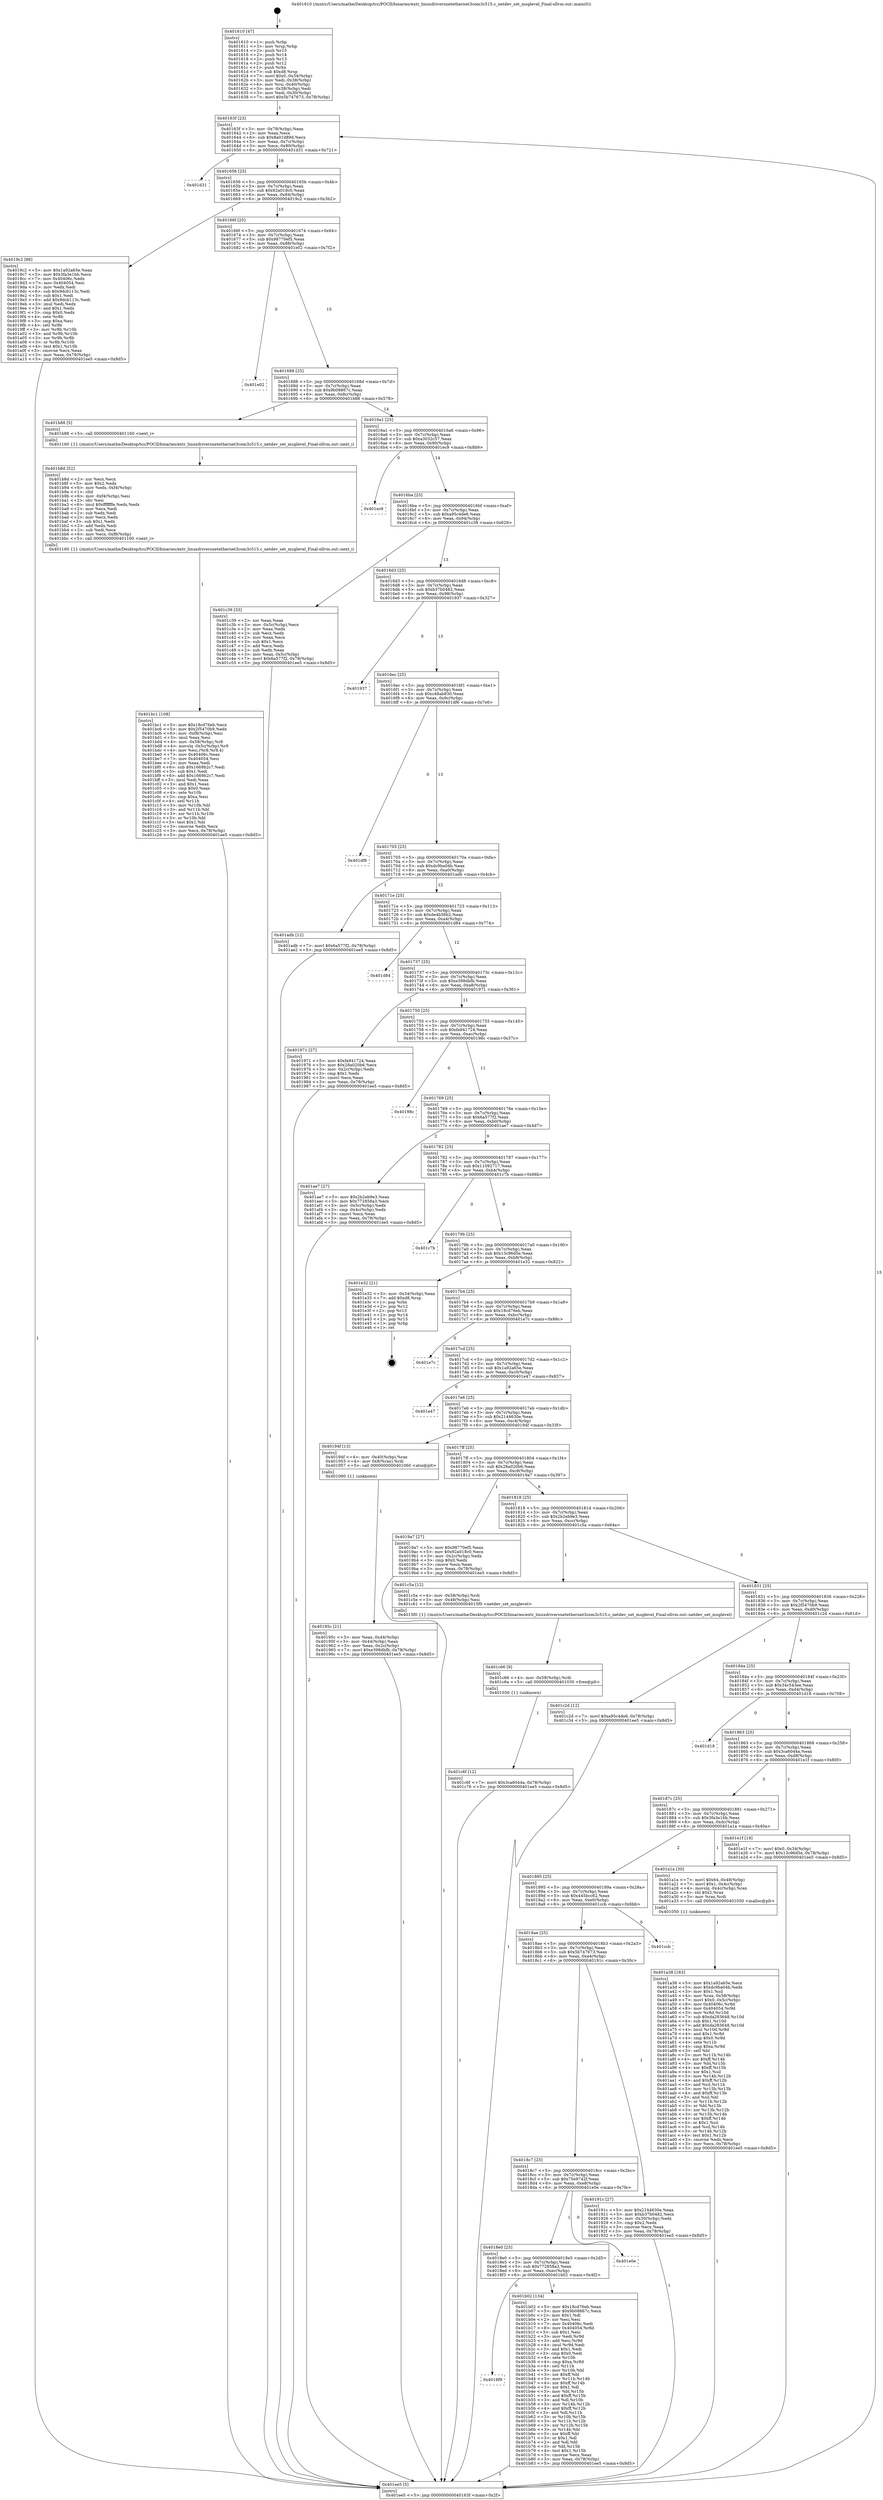 digraph "0x401610" {
  label = "0x401610 (/mnt/c/Users/mathe/Desktop/tcc/POCII/binaries/extr_linuxdriversnetethernet3com3c515.c_netdev_set_msglevel_Final-ollvm.out::main(0))"
  labelloc = "t"
  node[shape=record]

  Entry [label="",width=0.3,height=0.3,shape=circle,fillcolor=black,style=filled]
  "0x40163f" [label="{
     0x40163f [23]\l
     | [instrs]\l
     &nbsp;&nbsp;0x40163f \<+3\>: mov -0x78(%rbp),%eax\l
     &nbsp;&nbsp;0x401642 \<+2\>: mov %eax,%ecx\l
     &nbsp;&nbsp;0x401644 \<+6\>: sub $0x8a01d89d,%ecx\l
     &nbsp;&nbsp;0x40164a \<+3\>: mov %eax,-0x7c(%rbp)\l
     &nbsp;&nbsp;0x40164d \<+3\>: mov %ecx,-0x80(%rbp)\l
     &nbsp;&nbsp;0x401650 \<+6\>: je 0000000000401d31 \<main+0x721\>\l
  }"]
  "0x401d31" [label="{
     0x401d31\l
  }", style=dashed]
  "0x401656" [label="{
     0x401656 [25]\l
     | [instrs]\l
     &nbsp;&nbsp;0x401656 \<+5\>: jmp 000000000040165b \<main+0x4b\>\l
     &nbsp;&nbsp;0x40165b \<+3\>: mov -0x7c(%rbp),%eax\l
     &nbsp;&nbsp;0x40165e \<+5\>: sub $0x92a018c0,%eax\l
     &nbsp;&nbsp;0x401663 \<+6\>: mov %eax,-0x84(%rbp)\l
     &nbsp;&nbsp;0x401669 \<+6\>: je 00000000004019c2 \<main+0x3b2\>\l
  }"]
  Exit [label="",width=0.3,height=0.3,shape=circle,fillcolor=black,style=filled,peripheries=2]
  "0x4019c2" [label="{
     0x4019c2 [88]\l
     | [instrs]\l
     &nbsp;&nbsp;0x4019c2 \<+5\>: mov $0x1a92a65e,%eax\l
     &nbsp;&nbsp;0x4019c7 \<+5\>: mov $0x3fa3e1bb,%ecx\l
     &nbsp;&nbsp;0x4019cc \<+7\>: mov 0x40406c,%edx\l
     &nbsp;&nbsp;0x4019d3 \<+7\>: mov 0x404054,%esi\l
     &nbsp;&nbsp;0x4019da \<+2\>: mov %edx,%edi\l
     &nbsp;&nbsp;0x4019dc \<+6\>: sub $0x9dcb113c,%edi\l
     &nbsp;&nbsp;0x4019e2 \<+3\>: sub $0x1,%edi\l
     &nbsp;&nbsp;0x4019e5 \<+6\>: add $0x9dcb113c,%edi\l
     &nbsp;&nbsp;0x4019eb \<+3\>: imul %edi,%edx\l
     &nbsp;&nbsp;0x4019ee \<+3\>: and $0x1,%edx\l
     &nbsp;&nbsp;0x4019f1 \<+3\>: cmp $0x0,%edx\l
     &nbsp;&nbsp;0x4019f4 \<+4\>: sete %r8b\l
     &nbsp;&nbsp;0x4019f8 \<+3\>: cmp $0xa,%esi\l
     &nbsp;&nbsp;0x4019fb \<+4\>: setl %r9b\l
     &nbsp;&nbsp;0x4019ff \<+3\>: mov %r8b,%r10b\l
     &nbsp;&nbsp;0x401a02 \<+3\>: and %r9b,%r10b\l
     &nbsp;&nbsp;0x401a05 \<+3\>: xor %r9b,%r8b\l
     &nbsp;&nbsp;0x401a08 \<+3\>: or %r8b,%r10b\l
     &nbsp;&nbsp;0x401a0b \<+4\>: test $0x1,%r10b\l
     &nbsp;&nbsp;0x401a0f \<+3\>: cmovne %ecx,%eax\l
     &nbsp;&nbsp;0x401a12 \<+3\>: mov %eax,-0x78(%rbp)\l
     &nbsp;&nbsp;0x401a15 \<+5\>: jmp 0000000000401ee5 \<main+0x8d5\>\l
  }"]
  "0x40166f" [label="{
     0x40166f [25]\l
     | [instrs]\l
     &nbsp;&nbsp;0x40166f \<+5\>: jmp 0000000000401674 \<main+0x64\>\l
     &nbsp;&nbsp;0x401674 \<+3\>: mov -0x7c(%rbp),%eax\l
     &nbsp;&nbsp;0x401677 \<+5\>: sub $0x98770ef5,%eax\l
     &nbsp;&nbsp;0x40167c \<+6\>: mov %eax,-0x88(%rbp)\l
     &nbsp;&nbsp;0x401682 \<+6\>: je 0000000000401e02 \<main+0x7f2\>\l
  }"]
  "0x401c6f" [label="{
     0x401c6f [12]\l
     | [instrs]\l
     &nbsp;&nbsp;0x401c6f \<+7\>: movl $0x3ca6044a,-0x78(%rbp)\l
     &nbsp;&nbsp;0x401c76 \<+5\>: jmp 0000000000401ee5 \<main+0x8d5\>\l
  }"]
  "0x401e02" [label="{
     0x401e02\l
  }", style=dashed]
  "0x401688" [label="{
     0x401688 [25]\l
     | [instrs]\l
     &nbsp;&nbsp;0x401688 \<+5\>: jmp 000000000040168d \<main+0x7d\>\l
     &nbsp;&nbsp;0x40168d \<+3\>: mov -0x7c(%rbp),%eax\l
     &nbsp;&nbsp;0x401690 \<+5\>: sub $0x9b08867c,%eax\l
     &nbsp;&nbsp;0x401695 \<+6\>: mov %eax,-0x8c(%rbp)\l
     &nbsp;&nbsp;0x40169b \<+6\>: je 0000000000401b88 \<main+0x578\>\l
  }"]
  "0x401c66" [label="{
     0x401c66 [9]\l
     | [instrs]\l
     &nbsp;&nbsp;0x401c66 \<+4\>: mov -0x58(%rbp),%rdi\l
     &nbsp;&nbsp;0x401c6a \<+5\>: call 0000000000401030 \<free@plt\>\l
     | [calls]\l
     &nbsp;&nbsp;0x401030 \{1\} (unknown)\l
  }"]
  "0x401b88" [label="{
     0x401b88 [5]\l
     | [instrs]\l
     &nbsp;&nbsp;0x401b88 \<+5\>: call 0000000000401160 \<next_i\>\l
     | [calls]\l
     &nbsp;&nbsp;0x401160 \{1\} (/mnt/c/Users/mathe/Desktop/tcc/POCII/binaries/extr_linuxdriversnetethernet3com3c515.c_netdev_set_msglevel_Final-ollvm.out::next_i)\l
  }"]
  "0x4016a1" [label="{
     0x4016a1 [25]\l
     | [instrs]\l
     &nbsp;&nbsp;0x4016a1 \<+5\>: jmp 00000000004016a6 \<main+0x96\>\l
     &nbsp;&nbsp;0x4016a6 \<+3\>: mov -0x7c(%rbp),%eax\l
     &nbsp;&nbsp;0x4016a9 \<+5\>: sub $0xa3032c57,%eax\l
     &nbsp;&nbsp;0x4016ae \<+6\>: mov %eax,-0x90(%rbp)\l
     &nbsp;&nbsp;0x4016b4 \<+6\>: je 0000000000401ec9 \<main+0x8b9\>\l
  }"]
  "0x401bc1" [label="{
     0x401bc1 [108]\l
     | [instrs]\l
     &nbsp;&nbsp;0x401bc1 \<+5\>: mov $0x18cd76eb,%ecx\l
     &nbsp;&nbsp;0x401bc6 \<+5\>: mov $0x2f5470b9,%edx\l
     &nbsp;&nbsp;0x401bcb \<+6\>: mov -0xf8(%rbp),%esi\l
     &nbsp;&nbsp;0x401bd1 \<+3\>: imul %eax,%esi\l
     &nbsp;&nbsp;0x401bd4 \<+4\>: mov -0x58(%rbp),%r8\l
     &nbsp;&nbsp;0x401bd8 \<+4\>: movslq -0x5c(%rbp),%r9\l
     &nbsp;&nbsp;0x401bdc \<+4\>: mov %esi,(%r8,%r9,4)\l
     &nbsp;&nbsp;0x401be0 \<+7\>: mov 0x40406c,%eax\l
     &nbsp;&nbsp;0x401be7 \<+7\>: mov 0x404054,%esi\l
     &nbsp;&nbsp;0x401bee \<+2\>: mov %eax,%edi\l
     &nbsp;&nbsp;0x401bf0 \<+6\>: sub $0x1669b2c7,%edi\l
     &nbsp;&nbsp;0x401bf6 \<+3\>: sub $0x1,%edi\l
     &nbsp;&nbsp;0x401bf9 \<+6\>: add $0x1669b2c7,%edi\l
     &nbsp;&nbsp;0x401bff \<+3\>: imul %edi,%eax\l
     &nbsp;&nbsp;0x401c02 \<+3\>: and $0x1,%eax\l
     &nbsp;&nbsp;0x401c05 \<+3\>: cmp $0x0,%eax\l
     &nbsp;&nbsp;0x401c08 \<+4\>: sete %r10b\l
     &nbsp;&nbsp;0x401c0c \<+3\>: cmp $0xa,%esi\l
     &nbsp;&nbsp;0x401c0f \<+4\>: setl %r11b\l
     &nbsp;&nbsp;0x401c13 \<+3\>: mov %r10b,%bl\l
     &nbsp;&nbsp;0x401c16 \<+3\>: and %r11b,%bl\l
     &nbsp;&nbsp;0x401c19 \<+3\>: xor %r11b,%r10b\l
     &nbsp;&nbsp;0x401c1c \<+3\>: or %r10b,%bl\l
     &nbsp;&nbsp;0x401c1f \<+3\>: test $0x1,%bl\l
     &nbsp;&nbsp;0x401c22 \<+3\>: cmovne %edx,%ecx\l
     &nbsp;&nbsp;0x401c25 \<+3\>: mov %ecx,-0x78(%rbp)\l
     &nbsp;&nbsp;0x401c28 \<+5\>: jmp 0000000000401ee5 \<main+0x8d5\>\l
  }"]
  "0x401ec9" [label="{
     0x401ec9\l
  }", style=dashed]
  "0x4016ba" [label="{
     0x4016ba [25]\l
     | [instrs]\l
     &nbsp;&nbsp;0x4016ba \<+5\>: jmp 00000000004016bf \<main+0xaf\>\l
     &nbsp;&nbsp;0x4016bf \<+3\>: mov -0x7c(%rbp),%eax\l
     &nbsp;&nbsp;0x4016c2 \<+5\>: sub $0xa95c4de6,%eax\l
     &nbsp;&nbsp;0x4016c7 \<+6\>: mov %eax,-0x94(%rbp)\l
     &nbsp;&nbsp;0x4016cd \<+6\>: je 0000000000401c39 \<main+0x629\>\l
  }"]
  "0x401b8d" [label="{
     0x401b8d [52]\l
     | [instrs]\l
     &nbsp;&nbsp;0x401b8d \<+2\>: xor %ecx,%ecx\l
     &nbsp;&nbsp;0x401b8f \<+5\>: mov $0x2,%edx\l
     &nbsp;&nbsp;0x401b94 \<+6\>: mov %edx,-0xf4(%rbp)\l
     &nbsp;&nbsp;0x401b9a \<+1\>: cltd\l
     &nbsp;&nbsp;0x401b9b \<+6\>: mov -0xf4(%rbp),%esi\l
     &nbsp;&nbsp;0x401ba1 \<+2\>: idiv %esi\l
     &nbsp;&nbsp;0x401ba3 \<+6\>: imul $0xfffffffe,%edx,%edx\l
     &nbsp;&nbsp;0x401ba9 \<+2\>: mov %ecx,%edi\l
     &nbsp;&nbsp;0x401bab \<+2\>: sub %edx,%edi\l
     &nbsp;&nbsp;0x401bad \<+2\>: mov %ecx,%edx\l
     &nbsp;&nbsp;0x401baf \<+3\>: sub $0x1,%edx\l
     &nbsp;&nbsp;0x401bb2 \<+2\>: add %edx,%edi\l
     &nbsp;&nbsp;0x401bb4 \<+2\>: sub %edi,%ecx\l
     &nbsp;&nbsp;0x401bb6 \<+6\>: mov %ecx,-0xf8(%rbp)\l
     &nbsp;&nbsp;0x401bbc \<+5\>: call 0000000000401160 \<next_i\>\l
     | [calls]\l
     &nbsp;&nbsp;0x401160 \{1\} (/mnt/c/Users/mathe/Desktop/tcc/POCII/binaries/extr_linuxdriversnetethernet3com3c515.c_netdev_set_msglevel_Final-ollvm.out::next_i)\l
  }"]
  "0x401c39" [label="{
     0x401c39 [33]\l
     | [instrs]\l
     &nbsp;&nbsp;0x401c39 \<+2\>: xor %eax,%eax\l
     &nbsp;&nbsp;0x401c3b \<+3\>: mov -0x5c(%rbp),%ecx\l
     &nbsp;&nbsp;0x401c3e \<+2\>: mov %eax,%edx\l
     &nbsp;&nbsp;0x401c40 \<+2\>: sub %ecx,%edx\l
     &nbsp;&nbsp;0x401c42 \<+2\>: mov %eax,%ecx\l
     &nbsp;&nbsp;0x401c44 \<+3\>: sub $0x1,%ecx\l
     &nbsp;&nbsp;0x401c47 \<+2\>: add %ecx,%edx\l
     &nbsp;&nbsp;0x401c49 \<+2\>: sub %edx,%eax\l
     &nbsp;&nbsp;0x401c4b \<+3\>: mov %eax,-0x5c(%rbp)\l
     &nbsp;&nbsp;0x401c4e \<+7\>: movl $0x6a577f2,-0x78(%rbp)\l
     &nbsp;&nbsp;0x401c55 \<+5\>: jmp 0000000000401ee5 \<main+0x8d5\>\l
  }"]
  "0x4016d3" [label="{
     0x4016d3 [25]\l
     | [instrs]\l
     &nbsp;&nbsp;0x4016d3 \<+5\>: jmp 00000000004016d8 \<main+0xc8\>\l
     &nbsp;&nbsp;0x4016d8 \<+3\>: mov -0x7c(%rbp),%eax\l
     &nbsp;&nbsp;0x4016db \<+5\>: sub $0xb37b0482,%eax\l
     &nbsp;&nbsp;0x4016e0 \<+6\>: mov %eax,-0x98(%rbp)\l
     &nbsp;&nbsp;0x4016e6 \<+6\>: je 0000000000401937 \<main+0x327\>\l
  }"]
  "0x4018f9" [label="{
     0x4018f9\l
  }", style=dashed]
  "0x401937" [label="{
     0x401937\l
  }", style=dashed]
  "0x4016ec" [label="{
     0x4016ec [25]\l
     | [instrs]\l
     &nbsp;&nbsp;0x4016ec \<+5\>: jmp 00000000004016f1 \<main+0xe1\>\l
     &nbsp;&nbsp;0x4016f1 \<+3\>: mov -0x7c(%rbp),%eax\l
     &nbsp;&nbsp;0x4016f4 \<+5\>: sub $0xc48ab830,%eax\l
     &nbsp;&nbsp;0x4016f9 \<+6\>: mov %eax,-0x9c(%rbp)\l
     &nbsp;&nbsp;0x4016ff \<+6\>: je 0000000000401df6 \<main+0x7e6\>\l
  }"]
  "0x401b02" [label="{
     0x401b02 [134]\l
     | [instrs]\l
     &nbsp;&nbsp;0x401b02 \<+5\>: mov $0x18cd76eb,%eax\l
     &nbsp;&nbsp;0x401b07 \<+5\>: mov $0x9b08867c,%ecx\l
     &nbsp;&nbsp;0x401b0c \<+2\>: mov $0x1,%dl\l
     &nbsp;&nbsp;0x401b0e \<+2\>: xor %esi,%esi\l
     &nbsp;&nbsp;0x401b10 \<+7\>: mov 0x40406c,%edi\l
     &nbsp;&nbsp;0x401b17 \<+8\>: mov 0x404054,%r8d\l
     &nbsp;&nbsp;0x401b1f \<+3\>: sub $0x1,%esi\l
     &nbsp;&nbsp;0x401b22 \<+3\>: mov %edi,%r9d\l
     &nbsp;&nbsp;0x401b25 \<+3\>: add %esi,%r9d\l
     &nbsp;&nbsp;0x401b28 \<+4\>: imul %r9d,%edi\l
     &nbsp;&nbsp;0x401b2c \<+3\>: and $0x1,%edi\l
     &nbsp;&nbsp;0x401b2f \<+3\>: cmp $0x0,%edi\l
     &nbsp;&nbsp;0x401b32 \<+4\>: sete %r10b\l
     &nbsp;&nbsp;0x401b36 \<+4\>: cmp $0xa,%r8d\l
     &nbsp;&nbsp;0x401b3a \<+4\>: setl %r11b\l
     &nbsp;&nbsp;0x401b3e \<+3\>: mov %r10b,%bl\l
     &nbsp;&nbsp;0x401b41 \<+3\>: xor $0xff,%bl\l
     &nbsp;&nbsp;0x401b44 \<+3\>: mov %r11b,%r14b\l
     &nbsp;&nbsp;0x401b47 \<+4\>: xor $0xff,%r14b\l
     &nbsp;&nbsp;0x401b4b \<+3\>: xor $0x1,%dl\l
     &nbsp;&nbsp;0x401b4e \<+3\>: mov %bl,%r15b\l
     &nbsp;&nbsp;0x401b51 \<+4\>: and $0xff,%r15b\l
     &nbsp;&nbsp;0x401b55 \<+3\>: and %dl,%r10b\l
     &nbsp;&nbsp;0x401b58 \<+3\>: mov %r14b,%r12b\l
     &nbsp;&nbsp;0x401b5b \<+4\>: and $0xff,%r12b\l
     &nbsp;&nbsp;0x401b5f \<+3\>: and %dl,%r11b\l
     &nbsp;&nbsp;0x401b62 \<+3\>: or %r10b,%r15b\l
     &nbsp;&nbsp;0x401b65 \<+3\>: or %r11b,%r12b\l
     &nbsp;&nbsp;0x401b68 \<+3\>: xor %r12b,%r15b\l
     &nbsp;&nbsp;0x401b6b \<+3\>: or %r14b,%bl\l
     &nbsp;&nbsp;0x401b6e \<+3\>: xor $0xff,%bl\l
     &nbsp;&nbsp;0x401b71 \<+3\>: or $0x1,%dl\l
     &nbsp;&nbsp;0x401b74 \<+2\>: and %dl,%bl\l
     &nbsp;&nbsp;0x401b76 \<+3\>: or %bl,%r15b\l
     &nbsp;&nbsp;0x401b79 \<+4\>: test $0x1,%r15b\l
     &nbsp;&nbsp;0x401b7d \<+3\>: cmovne %ecx,%eax\l
     &nbsp;&nbsp;0x401b80 \<+3\>: mov %eax,-0x78(%rbp)\l
     &nbsp;&nbsp;0x401b83 \<+5\>: jmp 0000000000401ee5 \<main+0x8d5\>\l
  }"]
  "0x401df6" [label="{
     0x401df6\l
  }", style=dashed]
  "0x401705" [label="{
     0x401705 [25]\l
     | [instrs]\l
     &nbsp;&nbsp;0x401705 \<+5\>: jmp 000000000040170a \<main+0xfa\>\l
     &nbsp;&nbsp;0x40170a \<+3\>: mov -0x7c(%rbp),%eax\l
     &nbsp;&nbsp;0x40170d \<+5\>: sub $0xdc9ba04b,%eax\l
     &nbsp;&nbsp;0x401712 \<+6\>: mov %eax,-0xa0(%rbp)\l
     &nbsp;&nbsp;0x401718 \<+6\>: je 0000000000401adb \<main+0x4cb\>\l
  }"]
  "0x4018e0" [label="{
     0x4018e0 [25]\l
     | [instrs]\l
     &nbsp;&nbsp;0x4018e0 \<+5\>: jmp 00000000004018e5 \<main+0x2d5\>\l
     &nbsp;&nbsp;0x4018e5 \<+3\>: mov -0x7c(%rbp),%eax\l
     &nbsp;&nbsp;0x4018e8 \<+5\>: sub $0x772858a3,%eax\l
     &nbsp;&nbsp;0x4018ed \<+6\>: mov %eax,-0xec(%rbp)\l
     &nbsp;&nbsp;0x4018f3 \<+6\>: je 0000000000401b02 \<main+0x4f2\>\l
  }"]
  "0x401adb" [label="{
     0x401adb [12]\l
     | [instrs]\l
     &nbsp;&nbsp;0x401adb \<+7\>: movl $0x6a577f2,-0x78(%rbp)\l
     &nbsp;&nbsp;0x401ae2 \<+5\>: jmp 0000000000401ee5 \<main+0x8d5\>\l
  }"]
  "0x40171e" [label="{
     0x40171e [25]\l
     | [instrs]\l
     &nbsp;&nbsp;0x40171e \<+5\>: jmp 0000000000401723 \<main+0x113\>\l
     &nbsp;&nbsp;0x401723 \<+3\>: mov -0x7c(%rbp),%eax\l
     &nbsp;&nbsp;0x401726 \<+5\>: sub $0xde4b56b2,%eax\l
     &nbsp;&nbsp;0x40172b \<+6\>: mov %eax,-0xa4(%rbp)\l
     &nbsp;&nbsp;0x401731 \<+6\>: je 0000000000401d84 \<main+0x774\>\l
  }"]
  "0x401e0e" [label="{
     0x401e0e\l
  }", style=dashed]
  "0x401d84" [label="{
     0x401d84\l
  }", style=dashed]
  "0x401737" [label="{
     0x401737 [25]\l
     | [instrs]\l
     &nbsp;&nbsp;0x401737 \<+5\>: jmp 000000000040173c \<main+0x12c\>\l
     &nbsp;&nbsp;0x40173c \<+3\>: mov -0x7c(%rbp),%eax\l
     &nbsp;&nbsp;0x40173f \<+5\>: sub $0xe398dbfb,%eax\l
     &nbsp;&nbsp;0x401744 \<+6\>: mov %eax,-0xa8(%rbp)\l
     &nbsp;&nbsp;0x40174a \<+6\>: je 0000000000401971 \<main+0x361\>\l
  }"]
  "0x401a38" [label="{
     0x401a38 [163]\l
     | [instrs]\l
     &nbsp;&nbsp;0x401a38 \<+5\>: mov $0x1a92a65e,%ecx\l
     &nbsp;&nbsp;0x401a3d \<+5\>: mov $0xdc9ba04b,%edx\l
     &nbsp;&nbsp;0x401a42 \<+3\>: mov $0x1,%sil\l
     &nbsp;&nbsp;0x401a45 \<+4\>: mov %rax,-0x58(%rbp)\l
     &nbsp;&nbsp;0x401a49 \<+7\>: movl $0x0,-0x5c(%rbp)\l
     &nbsp;&nbsp;0x401a50 \<+8\>: mov 0x40406c,%r8d\l
     &nbsp;&nbsp;0x401a58 \<+8\>: mov 0x404054,%r9d\l
     &nbsp;&nbsp;0x401a60 \<+3\>: mov %r8d,%r10d\l
     &nbsp;&nbsp;0x401a63 \<+7\>: sub $0xda283648,%r10d\l
     &nbsp;&nbsp;0x401a6a \<+4\>: sub $0x1,%r10d\l
     &nbsp;&nbsp;0x401a6e \<+7\>: add $0xda283648,%r10d\l
     &nbsp;&nbsp;0x401a75 \<+4\>: imul %r10d,%r8d\l
     &nbsp;&nbsp;0x401a79 \<+4\>: and $0x1,%r8d\l
     &nbsp;&nbsp;0x401a7d \<+4\>: cmp $0x0,%r8d\l
     &nbsp;&nbsp;0x401a81 \<+4\>: sete %r11b\l
     &nbsp;&nbsp;0x401a85 \<+4\>: cmp $0xa,%r9d\l
     &nbsp;&nbsp;0x401a89 \<+3\>: setl %bl\l
     &nbsp;&nbsp;0x401a8c \<+3\>: mov %r11b,%r14b\l
     &nbsp;&nbsp;0x401a8f \<+4\>: xor $0xff,%r14b\l
     &nbsp;&nbsp;0x401a93 \<+3\>: mov %bl,%r15b\l
     &nbsp;&nbsp;0x401a96 \<+4\>: xor $0xff,%r15b\l
     &nbsp;&nbsp;0x401a9a \<+4\>: xor $0x1,%sil\l
     &nbsp;&nbsp;0x401a9e \<+3\>: mov %r14b,%r12b\l
     &nbsp;&nbsp;0x401aa1 \<+4\>: and $0xff,%r12b\l
     &nbsp;&nbsp;0x401aa5 \<+3\>: and %sil,%r11b\l
     &nbsp;&nbsp;0x401aa8 \<+3\>: mov %r15b,%r13b\l
     &nbsp;&nbsp;0x401aab \<+4\>: and $0xff,%r13b\l
     &nbsp;&nbsp;0x401aaf \<+3\>: and %sil,%bl\l
     &nbsp;&nbsp;0x401ab2 \<+3\>: or %r11b,%r12b\l
     &nbsp;&nbsp;0x401ab5 \<+3\>: or %bl,%r13b\l
     &nbsp;&nbsp;0x401ab8 \<+3\>: xor %r13b,%r12b\l
     &nbsp;&nbsp;0x401abb \<+3\>: or %r15b,%r14b\l
     &nbsp;&nbsp;0x401abe \<+4\>: xor $0xff,%r14b\l
     &nbsp;&nbsp;0x401ac2 \<+4\>: or $0x1,%sil\l
     &nbsp;&nbsp;0x401ac6 \<+3\>: and %sil,%r14b\l
     &nbsp;&nbsp;0x401ac9 \<+3\>: or %r14b,%r12b\l
     &nbsp;&nbsp;0x401acc \<+4\>: test $0x1,%r12b\l
     &nbsp;&nbsp;0x401ad0 \<+3\>: cmovne %edx,%ecx\l
     &nbsp;&nbsp;0x401ad3 \<+3\>: mov %ecx,-0x78(%rbp)\l
     &nbsp;&nbsp;0x401ad6 \<+5\>: jmp 0000000000401ee5 \<main+0x8d5\>\l
  }"]
  "0x401971" [label="{
     0x401971 [27]\l
     | [instrs]\l
     &nbsp;&nbsp;0x401971 \<+5\>: mov $0xfa941724,%eax\l
     &nbsp;&nbsp;0x401976 \<+5\>: mov $0x28a020b6,%ecx\l
     &nbsp;&nbsp;0x40197b \<+3\>: mov -0x2c(%rbp),%edx\l
     &nbsp;&nbsp;0x40197e \<+3\>: cmp $0x1,%edx\l
     &nbsp;&nbsp;0x401981 \<+3\>: cmovl %ecx,%eax\l
     &nbsp;&nbsp;0x401984 \<+3\>: mov %eax,-0x78(%rbp)\l
     &nbsp;&nbsp;0x401987 \<+5\>: jmp 0000000000401ee5 \<main+0x8d5\>\l
  }"]
  "0x401750" [label="{
     0x401750 [25]\l
     | [instrs]\l
     &nbsp;&nbsp;0x401750 \<+5\>: jmp 0000000000401755 \<main+0x145\>\l
     &nbsp;&nbsp;0x401755 \<+3\>: mov -0x7c(%rbp),%eax\l
     &nbsp;&nbsp;0x401758 \<+5\>: sub $0xfa941724,%eax\l
     &nbsp;&nbsp;0x40175d \<+6\>: mov %eax,-0xac(%rbp)\l
     &nbsp;&nbsp;0x401763 \<+6\>: je 000000000040198c \<main+0x37c\>\l
  }"]
  "0x40195c" [label="{
     0x40195c [21]\l
     | [instrs]\l
     &nbsp;&nbsp;0x40195c \<+3\>: mov %eax,-0x44(%rbp)\l
     &nbsp;&nbsp;0x40195f \<+3\>: mov -0x44(%rbp),%eax\l
     &nbsp;&nbsp;0x401962 \<+3\>: mov %eax,-0x2c(%rbp)\l
     &nbsp;&nbsp;0x401965 \<+7\>: movl $0xe398dbfb,-0x78(%rbp)\l
     &nbsp;&nbsp;0x40196c \<+5\>: jmp 0000000000401ee5 \<main+0x8d5\>\l
  }"]
  "0x40198c" [label="{
     0x40198c\l
  }", style=dashed]
  "0x401769" [label="{
     0x401769 [25]\l
     | [instrs]\l
     &nbsp;&nbsp;0x401769 \<+5\>: jmp 000000000040176e \<main+0x15e\>\l
     &nbsp;&nbsp;0x40176e \<+3\>: mov -0x7c(%rbp),%eax\l
     &nbsp;&nbsp;0x401771 \<+5\>: sub $0x6a577f2,%eax\l
     &nbsp;&nbsp;0x401776 \<+6\>: mov %eax,-0xb0(%rbp)\l
     &nbsp;&nbsp;0x40177c \<+6\>: je 0000000000401ae7 \<main+0x4d7\>\l
  }"]
  "0x401610" [label="{
     0x401610 [47]\l
     | [instrs]\l
     &nbsp;&nbsp;0x401610 \<+1\>: push %rbp\l
     &nbsp;&nbsp;0x401611 \<+3\>: mov %rsp,%rbp\l
     &nbsp;&nbsp;0x401614 \<+2\>: push %r15\l
     &nbsp;&nbsp;0x401616 \<+2\>: push %r14\l
     &nbsp;&nbsp;0x401618 \<+2\>: push %r13\l
     &nbsp;&nbsp;0x40161a \<+2\>: push %r12\l
     &nbsp;&nbsp;0x40161c \<+1\>: push %rbx\l
     &nbsp;&nbsp;0x40161d \<+7\>: sub $0xd8,%rsp\l
     &nbsp;&nbsp;0x401624 \<+7\>: movl $0x0,-0x34(%rbp)\l
     &nbsp;&nbsp;0x40162b \<+3\>: mov %edi,-0x38(%rbp)\l
     &nbsp;&nbsp;0x40162e \<+4\>: mov %rsi,-0x40(%rbp)\l
     &nbsp;&nbsp;0x401632 \<+3\>: mov -0x38(%rbp),%edi\l
     &nbsp;&nbsp;0x401635 \<+3\>: mov %edi,-0x30(%rbp)\l
     &nbsp;&nbsp;0x401638 \<+7\>: movl $0x5b747673,-0x78(%rbp)\l
  }"]
  "0x401ae7" [label="{
     0x401ae7 [27]\l
     | [instrs]\l
     &nbsp;&nbsp;0x401ae7 \<+5\>: mov $0x2b2eb9e3,%eax\l
     &nbsp;&nbsp;0x401aec \<+5\>: mov $0x772858a3,%ecx\l
     &nbsp;&nbsp;0x401af1 \<+3\>: mov -0x5c(%rbp),%edx\l
     &nbsp;&nbsp;0x401af4 \<+3\>: cmp -0x4c(%rbp),%edx\l
     &nbsp;&nbsp;0x401af7 \<+3\>: cmovl %ecx,%eax\l
     &nbsp;&nbsp;0x401afa \<+3\>: mov %eax,-0x78(%rbp)\l
     &nbsp;&nbsp;0x401afd \<+5\>: jmp 0000000000401ee5 \<main+0x8d5\>\l
  }"]
  "0x401782" [label="{
     0x401782 [25]\l
     | [instrs]\l
     &nbsp;&nbsp;0x401782 \<+5\>: jmp 0000000000401787 \<main+0x177\>\l
     &nbsp;&nbsp;0x401787 \<+3\>: mov -0x7c(%rbp),%eax\l
     &nbsp;&nbsp;0x40178a \<+5\>: sub $0x11092717,%eax\l
     &nbsp;&nbsp;0x40178f \<+6\>: mov %eax,-0xb4(%rbp)\l
     &nbsp;&nbsp;0x401795 \<+6\>: je 0000000000401c7b \<main+0x66b\>\l
  }"]
  "0x401ee5" [label="{
     0x401ee5 [5]\l
     | [instrs]\l
     &nbsp;&nbsp;0x401ee5 \<+5\>: jmp 000000000040163f \<main+0x2f\>\l
  }"]
  "0x401c7b" [label="{
     0x401c7b\l
  }", style=dashed]
  "0x40179b" [label="{
     0x40179b [25]\l
     | [instrs]\l
     &nbsp;&nbsp;0x40179b \<+5\>: jmp 00000000004017a0 \<main+0x190\>\l
     &nbsp;&nbsp;0x4017a0 \<+3\>: mov -0x7c(%rbp),%eax\l
     &nbsp;&nbsp;0x4017a3 \<+5\>: sub $0x13c96d5e,%eax\l
     &nbsp;&nbsp;0x4017a8 \<+6\>: mov %eax,-0xb8(%rbp)\l
     &nbsp;&nbsp;0x4017ae \<+6\>: je 0000000000401e32 \<main+0x822\>\l
  }"]
  "0x4018c7" [label="{
     0x4018c7 [25]\l
     | [instrs]\l
     &nbsp;&nbsp;0x4018c7 \<+5\>: jmp 00000000004018cc \<main+0x2bc\>\l
     &nbsp;&nbsp;0x4018cc \<+3\>: mov -0x7c(%rbp),%eax\l
     &nbsp;&nbsp;0x4018cf \<+5\>: sub $0x75e9742f,%eax\l
     &nbsp;&nbsp;0x4018d4 \<+6\>: mov %eax,-0xe8(%rbp)\l
     &nbsp;&nbsp;0x4018da \<+6\>: je 0000000000401e0e \<main+0x7fe\>\l
  }"]
  "0x401e32" [label="{
     0x401e32 [21]\l
     | [instrs]\l
     &nbsp;&nbsp;0x401e32 \<+3\>: mov -0x34(%rbp),%eax\l
     &nbsp;&nbsp;0x401e35 \<+7\>: add $0xd8,%rsp\l
     &nbsp;&nbsp;0x401e3c \<+1\>: pop %rbx\l
     &nbsp;&nbsp;0x401e3d \<+2\>: pop %r12\l
     &nbsp;&nbsp;0x401e3f \<+2\>: pop %r13\l
     &nbsp;&nbsp;0x401e41 \<+2\>: pop %r14\l
     &nbsp;&nbsp;0x401e43 \<+2\>: pop %r15\l
     &nbsp;&nbsp;0x401e45 \<+1\>: pop %rbp\l
     &nbsp;&nbsp;0x401e46 \<+1\>: ret\l
  }"]
  "0x4017b4" [label="{
     0x4017b4 [25]\l
     | [instrs]\l
     &nbsp;&nbsp;0x4017b4 \<+5\>: jmp 00000000004017b9 \<main+0x1a9\>\l
     &nbsp;&nbsp;0x4017b9 \<+3\>: mov -0x7c(%rbp),%eax\l
     &nbsp;&nbsp;0x4017bc \<+5\>: sub $0x18cd76eb,%eax\l
     &nbsp;&nbsp;0x4017c1 \<+6\>: mov %eax,-0xbc(%rbp)\l
     &nbsp;&nbsp;0x4017c7 \<+6\>: je 0000000000401e7c \<main+0x86c\>\l
  }"]
  "0x40191c" [label="{
     0x40191c [27]\l
     | [instrs]\l
     &nbsp;&nbsp;0x40191c \<+5\>: mov $0x2144630e,%eax\l
     &nbsp;&nbsp;0x401921 \<+5\>: mov $0xb37b0482,%ecx\l
     &nbsp;&nbsp;0x401926 \<+3\>: mov -0x30(%rbp),%edx\l
     &nbsp;&nbsp;0x401929 \<+3\>: cmp $0x2,%edx\l
     &nbsp;&nbsp;0x40192c \<+3\>: cmovne %ecx,%eax\l
     &nbsp;&nbsp;0x40192f \<+3\>: mov %eax,-0x78(%rbp)\l
     &nbsp;&nbsp;0x401932 \<+5\>: jmp 0000000000401ee5 \<main+0x8d5\>\l
  }"]
  "0x401e7c" [label="{
     0x401e7c\l
  }", style=dashed]
  "0x4017cd" [label="{
     0x4017cd [25]\l
     | [instrs]\l
     &nbsp;&nbsp;0x4017cd \<+5\>: jmp 00000000004017d2 \<main+0x1c2\>\l
     &nbsp;&nbsp;0x4017d2 \<+3\>: mov -0x7c(%rbp),%eax\l
     &nbsp;&nbsp;0x4017d5 \<+5\>: sub $0x1a92a65e,%eax\l
     &nbsp;&nbsp;0x4017da \<+6\>: mov %eax,-0xc0(%rbp)\l
     &nbsp;&nbsp;0x4017e0 \<+6\>: je 0000000000401e47 \<main+0x837\>\l
  }"]
  "0x4018ae" [label="{
     0x4018ae [25]\l
     | [instrs]\l
     &nbsp;&nbsp;0x4018ae \<+5\>: jmp 00000000004018b3 \<main+0x2a3\>\l
     &nbsp;&nbsp;0x4018b3 \<+3\>: mov -0x7c(%rbp),%eax\l
     &nbsp;&nbsp;0x4018b6 \<+5\>: sub $0x5b747673,%eax\l
     &nbsp;&nbsp;0x4018bb \<+6\>: mov %eax,-0xe4(%rbp)\l
     &nbsp;&nbsp;0x4018c1 \<+6\>: je 000000000040191c \<main+0x30c\>\l
  }"]
  "0x401e47" [label="{
     0x401e47\l
  }", style=dashed]
  "0x4017e6" [label="{
     0x4017e6 [25]\l
     | [instrs]\l
     &nbsp;&nbsp;0x4017e6 \<+5\>: jmp 00000000004017eb \<main+0x1db\>\l
     &nbsp;&nbsp;0x4017eb \<+3\>: mov -0x7c(%rbp),%eax\l
     &nbsp;&nbsp;0x4017ee \<+5\>: sub $0x2144630e,%eax\l
     &nbsp;&nbsp;0x4017f3 \<+6\>: mov %eax,-0xc4(%rbp)\l
     &nbsp;&nbsp;0x4017f9 \<+6\>: je 000000000040194f \<main+0x33f\>\l
  }"]
  "0x401ccb" [label="{
     0x401ccb\l
  }", style=dashed]
  "0x40194f" [label="{
     0x40194f [13]\l
     | [instrs]\l
     &nbsp;&nbsp;0x40194f \<+4\>: mov -0x40(%rbp),%rax\l
     &nbsp;&nbsp;0x401953 \<+4\>: mov 0x8(%rax),%rdi\l
     &nbsp;&nbsp;0x401957 \<+5\>: call 0000000000401060 \<atoi@plt\>\l
     | [calls]\l
     &nbsp;&nbsp;0x401060 \{1\} (unknown)\l
  }"]
  "0x4017ff" [label="{
     0x4017ff [25]\l
     | [instrs]\l
     &nbsp;&nbsp;0x4017ff \<+5\>: jmp 0000000000401804 \<main+0x1f4\>\l
     &nbsp;&nbsp;0x401804 \<+3\>: mov -0x7c(%rbp),%eax\l
     &nbsp;&nbsp;0x401807 \<+5\>: sub $0x28a020b6,%eax\l
     &nbsp;&nbsp;0x40180c \<+6\>: mov %eax,-0xc8(%rbp)\l
     &nbsp;&nbsp;0x401812 \<+6\>: je 00000000004019a7 \<main+0x397\>\l
  }"]
  "0x401895" [label="{
     0x401895 [25]\l
     | [instrs]\l
     &nbsp;&nbsp;0x401895 \<+5\>: jmp 000000000040189a \<main+0x28a\>\l
     &nbsp;&nbsp;0x40189a \<+3\>: mov -0x7c(%rbp),%eax\l
     &nbsp;&nbsp;0x40189d \<+5\>: sub $0x445bcc62,%eax\l
     &nbsp;&nbsp;0x4018a2 \<+6\>: mov %eax,-0xe0(%rbp)\l
     &nbsp;&nbsp;0x4018a8 \<+6\>: je 0000000000401ccb \<main+0x6bb\>\l
  }"]
  "0x4019a7" [label="{
     0x4019a7 [27]\l
     | [instrs]\l
     &nbsp;&nbsp;0x4019a7 \<+5\>: mov $0x98770ef5,%eax\l
     &nbsp;&nbsp;0x4019ac \<+5\>: mov $0x92a018c0,%ecx\l
     &nbsp;&nbsp;0x4019b1 \<+3\>: mov -0x2c(%rbp),%edx\l
     &nbsp;&nbsp;0x4019b4 \<+3\>: cmp $0x0,%edx\l
     &nbsp;&nbsp;0x4019b7 \<+3\>: cmove %ecx,%eax\l
     &nbsp;&nbsp;0x4019ba \<+3\>: mov %eax,-0x78(%rbp)\l
     &nbsp;&nbsp;0x4019bd \<+5\>: jmp 0000000000401ee5 \<main+0x8d5\>\l
  }"]
  "0x401818" [label="{
     0x401818 [25]\l
     | [instrs]\l
     &nbsp;&nbsp;0x401818 \<+5\>: jmp 000000000040181d \<main+0x20d\>\l
     &nbsp;&nbsp;0x40181d \<+3\>: mov -0x7c(%rbp),%eax\l
     &nbsp;&nbsp;0x401820 \<+5\>: sub $0x2b2eb9e3,%eax\l
     &nbsp;&nbsp;0x401825 \<+6\>: mov %eax,-0xcc(%rbp)\l
     &nbsp;&nbsp;0x40182b \<+6\>: je 0000000000401c5a \<main+0x64a\>\l
  }"]
  "0x401a1a" [label="{
     0x401a1a [30]\l
     | [instrs]\l
     &nbsp;&nbsp;0x401a1a \<+7\>: movl $0x64,-0x48(%rbp)\l
     &nbsp;&nbsp;0x401a21 \<+7\>: movl $0x1,-0x4c(%rbp)\l
     &nbsp;&nbsp;0x401a28 \<+4\>: movslq -0x4c(%rbp),%rax\l
     &nbsp;&nbsp;0x401a2c \<+4\>: shl $0x2,%rax\l
     &nbsp;&nbsp;0x401a30 \<+3\>: mov %rax,%rdi\l
     &nbsp;&nbsp;0x401a33 \<+5\>: call 0000000000401050 \<malloc@plt\>\l
     | [calls]\l
     &nbsp;&nbsp;0x401050 \{1\} (unknown)\l
  }"]
  "0x401c5a" [label="{
     0x401c5a [12]\l
     | [instrs]\l
     &nbsp;&nbsp;0x401c5a \<+4\>: mov -0x58(%rbp),%rdi\l
     &nbsp;&nbsp;0x401c5e \<+3\>: mov -0x48(%rbp),%esi\l
     &nbsp;&nbsp;0x401c61 \<+5\>: call 00000000004015f0 \<netdev_set_msglevel\>\l
     | [calls]\l
     &nbsp;&nbsp;0x4015f0 \{1\} (/mnt/c/Users/mathe/Desktop/tcc/POCII/binaries/extr_linuxdriversnetethernet3com3c515.c_netdev_set_msglevel_Final-ollvm.out::netdev_set_msglevel)\l
  }"]
  "0x401831" [label="{
     0x401831 [25]\l
     | [instrs]\l
     &nbsp;&nbsp;0x401831 \<+5\>: jmp 0000000000401836 \<main+0x226\>\l
     &nbsp;&nbsp;0x401836 \<+3\>: mov -0x7c(%rbp),%eax\l
     &nbsp;&nbsp;0x401839 \<+5\>: sub $0x2f5470b9,%eax\l
     &nbsp;&nbsp;0x40183e \<+6\>: mov %eax,-0xd0(%rbp)\l
     &nbsp;&nbsp;0x401844 \<+6\>: je 0000000000401c2d \<main+0x61d\>\l
  }"]
  "0x40187c" [label="{
     0x40187c [25]\l
     | [instrs]\l
     &nbsp;&nbsp;0x40187c \<+5\>: jmp 0000000000401881 \<main+0x271\>\l
     &nbsp;&nbsp;0x401881 \<+3\>: mov -0x7c(%rbp),%eax\l
     &nbsp;&nbsp;0x401884 \<+5\>: sub $0x3fa3e1bb,%eax\l
     &nbsp;&nbsp;0x401889 \<+6\>: mov %eax,-0xdc(%rbp)\l
     &nbsp;&nbsp;0x40188f \<+6\>: je 0000000000401a1a \<main+0x40a\>\l
  }"]
  "0x401c2d" [label="{
     0x401c2d [12]\l
     | [instrs]\l
     &nbsp;&nbsp;0x401c2d \<+7\>: movl $0xa95c4de6,-0x78(%rbp)\l
     &nbsp;&nbsp;0x401c34 \<+5\>: jmp 0000000000401ee5 \<main+0x8d5\>\l
  }"]
  "0x40184a" [label="{
     0x40184a [25]\l
     | [instrs]\l
     &nbsp;&nbsp;0x40184a \<+5\>: jmp 000000000040184f \<main+0x23f\>\l
     &nbsp;&nbsp;0x40184f \<+3\>: mov -0x7c(%rbp),%eax\l
     &nbsp;&nbsp;0x401852 \<+5\>: sub $0x34c543ee,%eax\l
     &nbsp;&nbsp;0x401857 \<+6\>: mov %eax,-0xd4(%rbp)\l
     &nbsp;&nbsp;0x40185d \<+6\>: je 0000000000401d18 \<main+0x708\>\l
  }"]
  "0x401e1f" [label="{
     0x401e1f [19]\l
     | [instrs]\l
     &nbsp;&nbsp;0x401e1f \<+7\>: movl $0x0,-0x34(%rbp)\l
     &nbsp;&nbsp;0x401e26 \<+7\>: movl $0x13c96d5e,-0x78(%rbp)\l
     &nbsp;&nbsp;0x401e2d \<+5\>: jmp 0000000000401ee5 \<main+0x8d5\>\l
  }"]
  "0x401d18" [label="{
     0x401d18\l
  }", style=dashed]
  "0x401863" [label="{
     0x401863 [25]\l
     | [instrs]\l
     &nbsp;&nbsp;0x401863 \<+5\>: jmp 0000000000401868 \<main+0x258\>\l
     &nbsp;&nbsp;0x401868 \<+3\>: mov -0x7c(%rbp),%eax\l
     &nbsp;&nbsp;0x40186b \<+5\>: sub $0x3ca6044a,%eax\l
     &nbsp;&nbsp;0x401870 \<+6\>: mov %eax,-0xd8(%rbp)\l
     &nbsp;&nbsp;0x401876 \<+6\>: je 0000000000401e1f \<main+0x80f\>\l
  }"]
  Entry -> "0x401610" [label=" 1"]
  "0x40163f" -> "0x401d31" [label=" 0"]
  "0x40163f" -> "0x401656" [label=" 16"]
  "0x401e32" -> Exit [label=" 1"]
  "0x401656" -> "0x4019c2" [label=" 1"]
  "0x401656" -> "0x40166f" [label=" 15"]
  "0x401e1f" -> "0x401ee5" [label=" 1"]
  "0x40166f" -> "0x401e02" [label=" 0"]
  "0x40166f" -> "0x401688" [label=" 15"]
  "0x401c6f" -> "0x401ee5" [label=" 1"]
  "0x401688" -> "0x401b88" [label=" 1"]
  "0x401688" -> "0x4016a1" [label=" 14"]
  "0x401c66" -> "0x401c6f" [label=" 1"]
  "0x4016a1" -> "0x401ec9" [label=" 0"]
  "0x4016a1" -> "0x4016ba" [label=" 14"]
  "0x401c5a" -> "0x401c66" [label=" 1"]
  "0x4016ba" -> "0x401c39" [label=" 1"]
  "0x4016ba" -> "0x4016d3" [label=" 13"]
  "0x401c39" -> "0x401ee5" [label=" 1"]
  "0x4016d3" -> "0x401937" [label=" 0"]
  "0x4016d3" -> "0x4016ec" [label=" 13"]
  "0x401c2d" -> "0x401ee5" [label=" 1"]
  "0x4016ec" -> "0x401df6" [label=" 0"]
  "0x4016ec" -> "0x401705" [label=" 13"]
  "0x401bc1" -> "0x401ee5" [label=" 1"]
  "0x401705" -> "0x401adb" [label=" 1"]
  "0x401705" -> "0x40171e" [label=" 12"]
  "0x401b88" -> "0x401b8d" [label=" 1"]
  "0x40171e" -> "0x401d84" [label=" 0"]
  "0x40171e" -> "0x401737" [label=" 12"]
  "0x401b02" -> "0x401ee5" [label=" 1"]
  "0x401737" -> "0x401971" [label=" 1"]
  "0x401737" -> "0x401750" [label=" 11"]
  "0x4018e0" -> "0x401b02" [label=" 1"]
  "0x401750" -> "0x40198c" [label=" 0"]
  "0x401750" -> "0x401769" [label=" 11"]
  "0x401b8d" -> "0x401bc1" [label=" 1"]
  "0x401769" -> "0x401ae7" [label=" 2"]
  "0x401769" -> "0x401782" [label=" 9"]
  "0x4018c7" -> "0x4018e0" [label=" 1"]
  "0x401782" -> "0x401c7b" [label=" 0"]
  "0x401782" -> "0x40179b" [label=" 9"]
  "0x4018c7" -> "0x401e0e" [label=" 0"]
  "0x40179b" -> "0x401e32" [label=" 1"]
  "0x40179b" -> "0x4017b4" [label=" 8"]
  "0x4018e0" -> "0x4018f9" [label=" 0"]
  "0x4017b4" -> "0x401e7c" [label=" 0"]
  "0x4017b4" -> "0x4017cd" [label=" 8"]
  "0x401ae7" -> "0x401ee5" [label=" 2"]
  "0x4017cd" -> "0x401e47" [label=" 0"]
  "0x4017cd" -> "0x4017e6" [label=" 8"]
  "0x401a38" -> "0x401ee5" [label=" 1"]
  "0x4017e6" -> "0x40194f" [label=" 1"]
  "0x4017e6" -> "0x4017ff" [label=" 7"]
  "0x401a1a" -> "0x401a38" [label=" 1"]
  "0x4017ff" -> "0x4019a7" [label=" 1"]
  "0x4017ff" -> "0x401818" [label=" 6"]
  "0x4019a7" -> "0x401ee5" [label=" 1"]
  "0x401818" -> "0x401c5a" [label=" 1"]
  "0x401818" -> "0x401831" [label=" 5"]
  "0x401971" -> "0x401ee5" [label=" 1"]
  "0x401831" -> "0x401c2d" [label=" 1"]
  "0x401831" -> "0x40184a" [label=" 4"]
  "0x40194f" -> "0x40195c" [label=" 1"]
  "0x40184a" -> "0x401d18" [label=" 0"]
  "0x40184a" -> "0x401863" [label=" 4"]
  "0x401ee5" -> "0x40163f" [label=" 15"]
  "0x401863" -> "0x401e1f" [label=" 1"]
  "0x401863" -> "0x40187c" [label=" 3"]
  "0x40195c" -> "0x401ee5" [label=" 1"]
  "0x40187c" -> "0x401a1a" [label=" 1"]
  "0x40187c" -> "0x401895" [label=" 2"]
  "0x4019c2" -> "0x401ee5" [label=" 1"]
  "0x401895" -> "0x401ccb" [label=" 0"]
  "0x401895" -> "0x4018ae" [label=" 2"]
  "0x401adb" -> "0x401ee5" [label=" 1"]
  "0x4018ae" -> "0x40191c" [label=" 1"]
  "0x4018ae" -> "0x4018c7" [label=" 1"]
  "0x40191c" -> "0x401ee5" [label=" 1"]
  "0x401610" -> "0x40163f" [label=" 1"]
}
